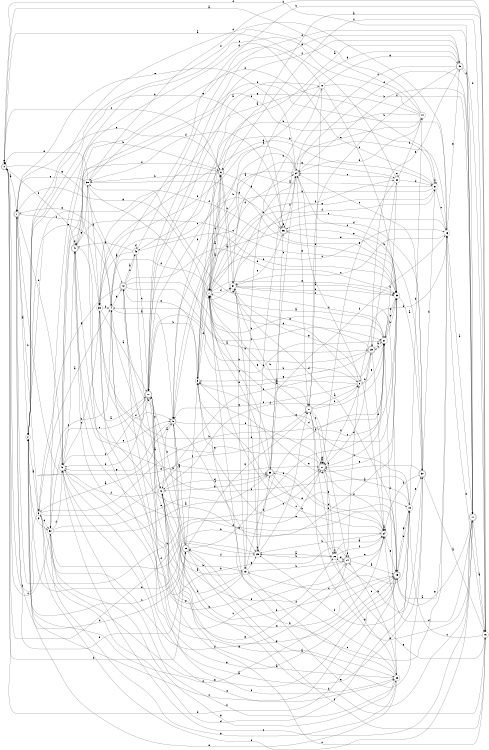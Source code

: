 digraph n37_5 {
__start0 [label="" shape="none"];

rankdir=LR;
size="8,5";

s0 [style="rounded,filled", color="black", fillcolor="white" shape="doublecircle", label="0"];
s1 [style="rounded,filled", color="black", fillcolor="white" shape="doublecircle", label="1"];
s2 [style="filled", color="black", fillcolor="white" shape="circle", label="2"];
s3 [style="filled", color="black", fillcolor="white" shape="circle", label="3"];
s4 [style="filled", color="black", fillcolor="white" shape="circle", label="4"];
s5 [style="rounded,filled", color="black", fillcolor="white" shape="doublecircle", label="5"];
s6 [style="rounded,filled", color="black", fillcolor="white" shape="doublecircle", label="6"];
s7 [style="rounded,filled", color="black", fillcolor="white" shape="doublecircle", label="7"];
s8 [style="filled", color="black", fillcolor="white" shape="circle", label="8"];
s9 [style="filled", color="black", fillcolor="white" shape="circle", label="9"];
s10 [style="filled", color="black", fillcolor="white" shape="circle", label="10"];
s11 [style="rounded,filled", color="black", fillcolor="white" shape="doublecircle", label="11"];
s12 [style="filled", color="black", fillcolor="white" shape="circle", label="12"];
s13 [style="filled", color="black", fillcolor="white" shape="circle", label="13"];
s14 [style="rounded,filled", color="black", fillcolor="white" shape="doublecircle", label="14"];
s15 [style="rounded,filled", color="black", fillcolor="white" shape="doublecircle", label="15"];
s16 [style="filled", color="black", fillcolor="white" shape="circle", label="16"];
s17 [style="rounded,filled", color="black", fillcolor="white" shape="doublecircle", label="17"];
s18 [style="filled", color="black", fillcolor="white" shape="circle", label="18"];
s19 [style="filled", color="black", fillcolor="white" shape="circle", label="19"];
s20 [style="rounded,filled", color="black", fillcolor="white" shape="doublecircle", label="20"];
s21 [style="filled", color="black", fillcolor="white" shape="circle", label="21"];
s22 [style="filled", color="black", fillcolor="white" shape="circle", label="22"];
s23 [style="rounded,filled", color="black", fillcolor="white" shape="doublecircle", label="23"];
s24 [style="filled", color="black", fillcolor="white" shape="circle", label="24"];
s25 [style="filled", color="black", fillcolor="white" shape="circle", label="25"];
s26 [style="filled", color="black", fillcolor="white" shape="circle", label="26"];
s27 [style="rounded,filled", color="black", fillcolor="white" shape="doublecircle", label="27"];
s28 [style="filled", color="black", fillcolor="white" shape="circle", label="28"];
s29 [style="rounded,filled", color="black", fillcolor="white" shape="doublecircle", label="29"];
s30 [style="rounded,filled", color="black", fillcolor="white" shape="doublecircle", label="30"];
s31 [style="filled", color="black", fillcolor="white" shape="circle", label="31"];
s32 [style="filled", color="black", fillcolor="white" shape="circle", label="32"];
s33 [style="filled", color="black", fillcolor="white" shape="circle", label="33"];
s34 [style="filled", color="black", fillcolor="white" shape="circle", label="34"];
s35 [style="rounded,filled", color="black", fillcolor="white" shape="doublecircle", label="35"];
s36 [style="rounded,filled", color="black", fillcolor="white" shape="doublecircle", label="36"];
s37 [style="filled", color="black", fillcolor="white" shape="circle", label="37"];
s38 [style="filled", color="black", fillcolor="white" shape="circle", label="38"];
s39 [style="filled", color="black", fillcolor="white" shape="circle", label="39"];
s40 [style="filled", color="black", fillcolor="white" shape="circle", label="40"];
s41 [style="rounded,filled", color="black", fillcolor="white" shape="doublecircle", label="41"];
s42 [style="rounded,filled", color="black", fillcolor="white" shape="doublecircle", label="42"];
s43 [style="filled", color="black", fillcolor="white" shape="circle", label="43"];
s44 [style="filled", color="black", fillcolor="white" shape="circle", label="44"];
s45 [style="rounded,filled", color="black", fillcolor="white" shape="doublecircle", label="45"];
s0 -> s1 [label="a"];
s0 -> s29 [label="b"];
s0 -> s6 [label="c"];
s0 -> s15 [label="d"];
s0 -> s0 [label="e"];
s0 -> s20 [label="f"];
s0 -> s42 [label="g"];
s1 -> s2 [label="a"];
s1 -> s3 [label="b"];
s1 -> s39 [label="c"];
s1 -> s29 [label="d"];
s1 -> s27 [label="e"];
s1 -> s29 [label="f"];
s1 -> s37 [label="g"];
s2 -> s3 [label="a"];
s2 -> s6 [label="b"];
s2 -> s25 [label="c"];
s2 -> s16 [label="d"];
s2 -> s4 [label="e"];
s2 -> s33 [label="f"];
s2 -> s32 [label="g"];
s3 -> s4 [label="a"];
s3 -> s21 [label="b"];
s3 -> s32 [label="c"];
s3 -> s19 [label="d"];
s3 -> s17 [label="e"];
s3 -> s0 [label="f"];
s3 -> s20 [label="g"];
s4 -> s5 [label="a"];
s4 -> s32 [label="b"];
s4 -> s36 [label="c"];
s4 -> s7 [label="d"];
s4 -> s1 [label="e"];
s4 -> s28 [label="f"];
s4 -> s42 [label="g"];
s5 -> s3 [label="a"];
s5 -> s6 [label="b"];
s5 -> s29 [label="c"];
s5 -> s26 [label="d"];
s5 -> s20 [label="e"];
s5 -> s25 [label="f"];
s5 -> s40 [label="g"];
s6 -> s7 [label="a"];
s6 -> s38 [label="b"];
s6 -> s37 [label="c"];
s6 -> s15 [label="d"];
s6 -> s1 [label="e"];
s6 -> s40 [label="f"];
s6 -> s36 [label="g"];
s7 -> s6 [label="a"];
s7 -> s8 [label="b"];
s7 -> s6 [label="c"];
s7 -> s37 [label="d"];
s7 -> s33 [label="e"];
s7 -> s31 [label="f"];
s7 -> s22 [label="g"];
s8 -> s9 [label="a"];
s8 -> s23 [label="b"];
s8 -> s34 [label="c"];
s8 -> s7 [label="d"];
s8 -> s5 [label="e"];
s8 -> s20 [label="f"];
s8 -> s21 [label="g"];
s9 -> s10 [label="a"];
s9 -> s11 [label="b"];
s9 -> s16 [label="c"];
s9 -> s34 [label="d"];
s9 -> s19 [label="e"];
s9 -> s7 [label="f"];
s9 -> s33 [label="g"];
s10 -> s11 [label="a"];
s10 -> s13 [label="b"];
s10 -> s33 [label="c"];
s10 -> s7 [label="d"];
s10 -> s38 [label="e"];
s10 -> s17 [label="f"];
s10 -> s45 [label="g"];
s11 -> s12 [label="a"];
s11 -> s40 [label="b"];
s11 -> s32 [label="c"];
s11 -> s21 [label="d"];
s11 -> s45 [label="e"];
s11 -> s45 [label="f"];
s11 -> s14 [label="g"];
s12 -> s5 [label="a"];
s12 -> s13 [label="b"];
s12 -> s18 [label="c"];
s12 -> s35 [label="d"];
s12 -> s15 [label="e"];
s12 -> s40 [label="f"];
s12 -> s15 [label="g"];
s13 -> s11 [label="a"];
s13 -> s14 [label="b"];
s13 -> s16 [label="c"];
s13 -> s11 [label="d"];
s13 -> s42 [label="e"];
s13 -> s21 [label="f"];
s13 -> s25 [label="g"];
s14 -> s15 [label="a"];
s14 -> s39 [label="b"];
s14 -> s42 [label="c"];
s14 -> s8 [label="d"];
s14 -> s24 [label="e"];
s14 -> s14 [label="f"];
s14 -> s41 [label="g"];
s15 -> s16 [label="a"];
s15 -> s12 [label="b"];
s15 -> s2 [label="c"];
s15 -> s19 [label="d"];
s15 -> s9 [label="e"];
s15 -> s41 [label="f"];
s15 -> s3 [label="g"];
s16 -> s17 [label="a"];
s16 -> s43 [label="b"];
s16 -> s37 [label="c"];
s16 -> s8 [label="d"];
s16 -> s7 [label="e"];
s16 -> s41 [label="f"];
s16 -> s45 [label="g"];
s17 -> s18 [label="a"];
s17 -> s34 [label="b"];
s17 -> s40 [label="c"];
s17 -> s24 [label="d"];
s17 -> s7 [label="e"];
s17 -> s0 [label="f"];
s17 -> s15 [label="g"];
s18 -> s6 [label="a"];
s18 -> s4 [label="b"];
s18 -> s19 [label="c"];
s18 -> s5 [label="d"];
s18 -> s16 [label="e"];
s18 -> s6 [label="f"];
s18 -> s20 [label="g"];
s19 -> s20 [label="a"];
s19 -> s44 [label="b"];
s19 -> s13 [label="c"];
s19 -> s7 [label="d"];
s19 -> s30 [label="e"];
s19 -> s25 [label="f"];
s19 -> s15 [label="g"];
s20 -> s20 [label="a"];
s20 -> s1 [label="b"];
s20 -> s21 [label="c"];
s20 -> s20 [label="d"];
s20 -> s26 [label="e"];
s20 -> s24 [label="f"];
s20 -> s4 [label="g"];
s21 -> s7 [label="a"];
s21 -> s22 [label="b"];
s21 -> s23 [label="c"];
s21 -> s28 [label="d"];
s21 -> s33 [label="e"];
s21 -> s12 [label="f"];
s21 -> s38 [label="g"];
s22 -> s0 [label="a"];
s22 -> s23 [label="b"];
s22 -> s34 [label="c"];
s22 -> s31 [label="d"];
s22 -> s22 [label="e"];
s22 -> s44 [label="f"];
s22 -> s20 [label="g"];
s23 -> s21 [label="a"];
s23 -> s4 [label="b"];
s23 -> s20 [label="c"];
s23 -> s24 [label="d"];
s23 -> s7 [label="e"];
s23 -> s12 [label="f"];
s23 -> s9 [label="g"];
s24 -> s24 [label="a"];
s24 -> s25 [label="b"];
s24 -> s7 [label="c"];
s24 -> s2 [label="d"];
s24 -> s15 [label="e"];
s24 -> s35 [label="f"];
s24 -> s37 [label="g"];
s25 -> s26 [label="a"];
s25 -> s25 [label="b"];
s25 -> s27 [label="c"];
s25 -> s35 [label="d"];
s25 -> s2 [label="e"];
s25 -> s29 [label="f"];
s25 -> s37 [label="g"];
s26 -> s24 [label="a"];
s26 -> s25 [label="b"];
s26 -> s26 [label="c"];
s26 -> s27 [label="d"];
s26 -> s14 [label="e"];
s26 -> s24 [label="f"];
s26 -> s28 [label="g"];
s27 -> s8 [label="a"];
s27 -> s8 [label="b"];
s27 -> s20 [label="c"];
s27 -> s17 [label="d"];
s27 -> s10 [label="e"];
s27 -> s14 [label="f"];
s27 -> s7 [label="g"];
s28 -> s12 [label="a"];
s28 -> s29 [label="b"];
s28 -> s14 [label="c"];
s28 -> s9 [label="d"];
s28 -> s2 [label="e"];
s28 -> s40 [label="f"];
s28 -> s32 [label="g"];
s29 -> s30 [label="a"];
s29 -> s11 [label="b"];
s29 -> s9 [label="c"];
s29 -> s42 [label="d"];
s29 -> s21 [label="e"];
s29 -> s18 [label="f"];
s29 -> s27 [label="g"];
s30 -> s18 [label="a"];
s30 -> s31 [label="b"];
s30 -> s34 [label="c"];
s30 -> s36 [label="d"];
s30 -> s9 [label="e"];
s30 -> s24 [label="f"];
s30 -> s26 [label="g"];
s31 -> s11 [label="a"];
s31 -> s5 [label="b"];
s31 -> s16 [label="c"];
s31 -> s32 [label="d"];
s31 -> s41 [label="e"];
s31 -> s31 [label="f"];
s31 -> s7 [label="g"];
s32 -> s20 [label="a"];
s32 -> s33 [label="b"];
s32 -> s0 [label="c"];
s32 -> s24 [label="d"];
s32 -> s35 [label="e"];
s32 -> s40 [label="f"];
s32 -> s28 [label="g"];
s33 -> s30 [label="a"];
s33 -> s21 [label="b"];
s33 -> s34 [label="c"];
s33 -> s4 [label="d"];
s33 -> s36 [label="e"];
s33 -> s21 [label="f"];
s33 -> s20 [label="g"];
s34 -> s9 [label="a"];
s34 -> s5 [label="b"];
s34 -> s35 [label="c"];
s34 -> s17 [label="d"];
s34 -> s1 [label="e"];
s34 -> s39 [label="f"];
s34 -> s27 [label="g"];
s35 -> s36 [label="a"];
s35 -> s26 [label="b"];
s35 -> s7 [label="c"];
s35 -> s24 [label="d"];
s35 -> s7 [label="e"];
s35 -> s16 [label="f"];
s35 -> s12 [label="g"];
s36 -> s5 [label="a"];
s36 -> s2 [label="b"];
s36 -> s37 [label="c"];
s36 -> s38 [label="d"];
s36 -> s30 [label="e"];
s36 -> s34 [label="f"];
s36 -> s36 [label="g"];
s37 -> s33 [label="a"];
s37 -> s27 [label="b"];
s37 -> s15 [label="c"];
s37 -> s33 [label="d"];
s37 -> s34 [label="e"];
s37 -> s22 [label="f"];
s37 -> s13 [label="g"];
s38 -> s23 [label="a"];
s38 -> s18 [label="b"];
s38 -> s33 [label="c"];
s38 -> s0 [label="d"];
s38 -> s1 [label="e"];
s38 -> s39 [label="f"];
s38 -> s28 [label="g"];
s39 -> s11 [label="a"];
s39 -> s4 [label="b"];
s39 -> s40 [label="c"];
s39 -> s31 [label="d"];
s39 -> s19 [label="e"];
s39 -> s5 [label="f"];
s39 -> s24 [label="g"];
s40 -> s30 [label="a"];
s40 -> s1 [label="b"];
s40 -> s41 [label="c"];
s40 -> s31 [label="d"];
s40 -> s28 [label="e"];
s40 -> s11 [label="f"];
s40 -> s15 [label="g"];
s41 -> s11 [label="a"];
s41 -> s35 [label="b"];
s41 -> s33 [label="c"];
s41 -> s41 [label="d"];
s41 -> s5 [label="e"];
s41 -> s0 [label="f"];
s41 -> s38 [label="g"];
s42 -> s43 [label="a"];
s42 -> s21 [label="b"];
s42 -> s21 [label="c"];
s42 -> s33 [label="d"];
s42 -> s9 [label="e"];
s42 -> s43 [label="f"];
s42 -> s3 [label="g"];
s43 -> s39 [label="a"];
s43 -> s12 [label="b"];
s43 -> s11 [label="c"];
s43 -> s43 [label="d"];
s43 -> s33 [label="e"];
s43 -> s17 [label="f"];
s43 -> s41 [label="g"];
s44 -> s0 [label="a"];
s44 -> s11 [label="b"];
s44 -> s40 [label="c"];
s44 -> s34 [label="d"];
s44 -> s25 [label="e"];
s44 -> s2 [label="f"];
s44 -> s39 [label="g"];
s45 -> s7 [label="a"];
s45 -> s27 [label="b"];
s45 -> s34 [label="c"];
s45 -> s18 [label="d"];
s45 -> s23 [label="e"];
s45 -> s17 [label="f"];
s45 -> s37 [label="g"];

}
